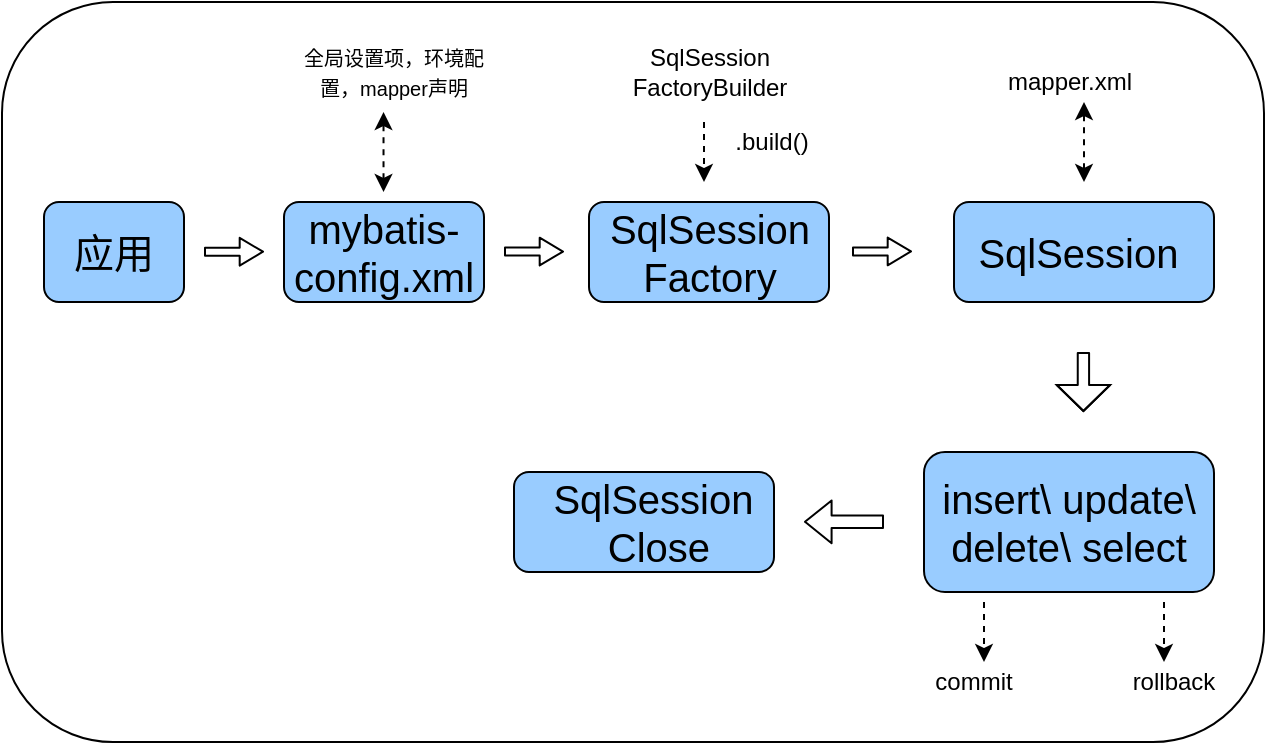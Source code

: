 <mxfile version="15.1.4" type="device"><diagram id="lXHh45mP-DWXKChQ6Gui" name="Page-1"><mxGraphModel dx="691" dy="322" grid="1" gridSize="10" guides="1" tooltips="1" connect="1" arrows="1" fold="1" page="1" pageScale="1" pageWidth="827" pageHeight="1169" math="0" shadow="0"><root><mxCell id="0"/><mxCell id="1" parent="0"/><mxCell id="DcXUUFnCQuTtGsdbbxIE-1" value="" style="rounded=1;whiteSpace=wrap;html=1;rotatable=0;" vertex="1" parent="1"><mxGeometry x="49" y="170" width="631" height="370" as="geometry"/></mxCell><mxCell id="DcXUUFnCQuTtGsdbbxIE-2" value="" style="rounded=1;whiteSpace=wrap;html=1;fillColor=#99CCFF;" vertex="1" parent="1"><mxGeometry x="70" y="270" width="70" height="50" as="geometry"/></mxCell><mxCell id="DcXUUFnCQuTtGsdbbxIE-3" value="&lt;font style=&quot;font-size: 20px&quot;&gt;应用&lt;/font&gt;" style="text;html=1;strokeColor=none;fillColor=none;align=center;verticalAlign=middle;whiteSpace=wrap;rounded=0;" vertex="1" parent="1"><mxGeometry x="80" y="285" width="50" height="20" as="geometry"/></mxCell><mxCell id="DcXUUFnCQuTtGsdbbxIE-4" value="" style="rounded=1;whiteSpace=wrap;html=1;fillColor=#99CCFF;" vertex="1" parent="1"><mxGeometry x="190" y="270" width="100" height="50" as="geometry"/></mxCell><mxCell id="DcXUUFnCQuTtGsdbbxIE-5" value="&lt;font style=&quot;font-size: 20px&quot;&gt;mybatis-config.xml&lt;/font&gt;" style="text;html=1;strokeColor=none;fillColor=none;align=center;verticalAlign=middle;whiteSpace=wrap;rounded=0;" vertex="1" parent="1"><mxGeometry x="220" y="285" width="40" height="20" as="geometry"/></mxCell><mxCell id="DcXUUFnCQuTtGsdbbxIE-6" value="" style="rounded=1;whiteSpace=wrap;html=1;fillColor=#99CCFF;" vertex="1" parent="1"><mxGeometry x="342.5" y="270" width="120" height="50" as="geometry"/></mxCell><mxCell id="DcXUUFnCQuTtGsdbbxIE-7" value="&lt;font style=&quot;font-size: 20px&quot;&gt;SqlSession Factory&lt;/font&gt;" style="text;html=1;strokeColor=none;fillColor=none;align=center;verticalAlign=middle;whiteSpace=wrap;rounded=0;" vertex="1" parent="1"><mxGeometry x="382.5" y="285" width="40" height="20" as="geometry"/></mxCell><mxCell id="DcXUUFnCQuTtGsdbbxIE-10" value="" style="rounded=1;whiteSpace=wrap;html=1;fillColor=#99CCFF;" vertex="1" parent="1"><mxGeometry x="525" y="270" width="130" height="50" as="geometry"/></mxCell><mxCell id="DcXUUFnCQuTtGsdbbxIE-13" value="" style="rounded=1;whiteSpace=wrap;html=1;fillColor=#99CCFF;" vertex="1" parent="1"><mxGeometry x="510" y="395" width="145" height="70" as="geometry"/></mxCell><mxCell id="DcXUUFnCQuTtGsdbbxIE-14" value="&lt;font style=&quot;font-size: 20px&quot;&gt;insert\ update\ delete\ select&lt;/font&gt;" style="text;html=1;strokeColor=none;fillColor=none;align=center;verticalAlign=middle;whiteSpace=wrap;rounded=0;" vertex="1" parent="1"><mxGeometry x="510" y="420" width="145" height="20" as="geometry"/></mxCell><mxCell id="DcXUUFnCQuTtGsdbbxIE-18" value="" style="rounded=1;whiteSpace=wrap;html=1;fillColor=#99CCFF;" vertex="1" parent="1"><mxGeometry x="305" y="405" width="130" height="50" as="geometry"/></mxCell><mxCell id="DcXUUFnCQuTtGsdbbxIE-9" value="&lt;font style=&quot;font-size: 20px&quot;&gt;SqlSession&amp;nbsp;&lt;br&gt;Close&lt;br&gt;&lt;/font&gt;" style="text;html=1;strokeColor=none;fillColor=none;align=center;verticalAlign=middle;whiteSpace=wrap;rounded=0;" vertex="1" parent="1"><mxGeometry x="320" y="420" width="115" height="20" as="geometry"/></mxCell><mxCell id="DcXUUFnCQuTtGsdbbxIE-22" value="" style="shape=flexArrow;endArrow=classic;html=1;endWidth=8.837;endSize=3.553;width=4.027;" edge="1" parent="1"><mxGeometry width="50" height="50" relative="1" as="geometry"><mxPoint x="150" y="294.86" as="sourcePoint"/><mxPoint x="180" y="294.86" as="targetPoint"/></mxGeometry></mxCell><mxCell id="DcXUUFnCQuTtGsdbbxIE-23" value="" style="shape=flexArrow;endArrow=classic;html=1;endWidth=8.837;endSize=3.553;width=4.027;" edge="1" parent="1"><mxGeometry width="50" height="50" relative="1" as="geometry"><mxPoint x="300" y="294.76" as="sourcePoint"/><mxPoint x="330" y="294.76" as="targetPoint"/></mxGeometry></mxCell><mxCell id="DcXUUFnCQuTtGsdbbxIE-24" value="&lt;font style=&quot;font-size: 20px&quot;&gt;SqlSession&amp;nbsp;&lt;/font&gt;" style="text;html=1;strokeColor=none;fillColor=none;align=center;verticalAlign=middle;whiteSpace=wrap;rounded=0;" vertex="1" parent="1"><mxGeometry x="560" y="285" width="60" height="20" as="geometry"/></mxCell><mxCell id="DcXUUFnCQuTtGsdbbxIE-25" value="" style="shape=flexArrow;endArrow=classic;html=1;endWidth=8.837;endSize=3.553;width=4.027;" edge="1" parent="1"><mxGeometry width="50" height="50" relative="1" as="geometry"><mxPoint x="474" y="294.71" as="sourcePoint"/><mxPoint x="504" y="294.71" as="targetPoint"/></mxGeometry></mxCell><mxCell id="DcXUUFnCQuTtGsdbbxIE-28" value="" style="shape=flexArrow;endArrow=classic;html=1;width=5.667;endSize=3.997;anchorPointDirection=0;" edge="1" parent="1"><mxGeometry width="50" height="50" relative="1" as="geometry"><mxPoint x="589.71" y="345" as="sourcePoint"/><mxPoint x="589.71" y="375" as="targetPoint"/><Array as="points"><mxPoint x="589.71" y="395"/></Array></mxGeometry></mxCell><mxCell id="DcXUUFnCQuTtGsdbbxIE-32" value="" style="shape=flexArrow;endArrow=classic;html=1;endWidth=14.125;endSize=4.098;width=6.258;" edge="1" parent="1"><mxGeometry width="50" height="50" relative="1" as="geometry"><mxPoint x="490" y="429.92" as="sourcePoint"/><mxPoint x="450" y="429.92" as="targetPoint"/></mxGeometry></mxCell><mxCell id="DcXUUFnCQuTtGsdbbxIE-33" value="SqlSession FactoryBuilder" style="text;html=1;strokeColor=none;fillColor=none;align=center;verticalAlign=middle;whiteSpace=wrap;rounded=0;" vertex="1" parent="1"><mxGeometry x="347.5" y="195" width="110" height="20" as="geometry"/></mxCell><mxCell id="DcXUUFnCQuTtGsdbbxIE-34" value="&lt;font style=&quot;font-size: 10px&quot;&gt;全局设置项，环境配置，mapper声明&lt;/font&gt;" style="text;html=1;strokeColor=none;fillColor=none;align=center;verticalAlign=middle;whiteSpace=wrap;rounded=0;" vertex="1" parent="1"><mxGeometry x="190" y="190" width="110" height="30" as="geometry"/></mxCell><mxCell id="DcXUUFnCQuTtGsdbbxIE-35" value="mapper.xml" style="text;html=1;strokeColor=none;fillColor=none;align=center;verticalAlign=middle;whiteSpace=wrap;rounded=0;" vertex="1" parent="1"><mxGeometry x="527.5" y="200" width="110" height="20" as="geometry"/></mxCell><mxCell id="DcXUUFnCQuTtGsdbbxIE-40" value="commit" style="text;html=1;strokeColor=none;fillColor=none;align=center;verticalAlign=middle;whiteSpace=wrap;rounded=0;" vertex="1" parent="1"><mxGeometry x="480" y="500" width="110" height="20" as="geometry"/></mxCell><mxCell id="DcXUUFnCQuTtGsdbbxIE-41" value="rollback" style="text;html=1;strokeColor=none;fillColor=none;align=center;verticalAlign=middle;whiteSpace=wrap;rounded=0;" vertex="1" parent="1"><mxGeometry x="580" y="500" width="110" height="20" as="geometry"/></mxCell><mxCell id="DcXUUFnCQuTtGsdbbxIE-42" value="" style="endArrow=classic;html=1;dashed=1;" edge="1" parent="1"><mxGeometry width="50" height="50" relative="1" as="geometry"><mxPoint x="630" y="470" as="sourcePoint"/><mxPoint x="630" y="500" as="targetPoint"/></mxGeometry></mxCell><mxCell id="DcXUUFnCQuTtGsdbbxIE-43" value="" style="endArrow=classic;html=1;dashed=1;" edge="1" parent="1"><mxGeometry width="50" height="50" relative="1" as="geometry"><mxPoint x="540" y="470" as="sourcePoint"/><mxPoint x="540" y="500" as="targetPoint"/></mxGeometry></mxCell><mxCell id="DcXUUFnCQuTtGsdbbxIE-45" value="" style="endArrow=classic;startArrow=classic;html=1;dashed=1;" edge="1" parent="1"><mxGeometry width="50" height="50" relative="1" as="geometry"><mxPoint x="239.76" y="265" as="sourcePoint"/><mxPoint x="239.76" y="225" as="targetPoint"/></mxGeometry></mxCell><mxCell id="DcXUUFnCQuTtGsdbbxIE-46" value="" style="endArrow=classic;html=1;dashed=1;" edge="1" parent="1"><mxGeometry width="50" height="50" relative="1" as="geometry"><mxPoint x="400" y="230" as="sourcePoint"/><mxPoint x="400" y="260" as="targetPoint"/></mxGeometry></mxCell><mxCell id="DcXUUFnCQuTtGsdbbxIE-47" value=".build()" style="text;html=1;strokeColor=none;fillColor=none;align=center;verticalAlign=middle;whiteSpace=wrap;rounded=0;" vertex="1" parent="1"><mxGeometry x="414" y="230" width="40" height="20" as="geometry"/></mxCell><mxCell id="DcXUUFnCQuTtGsdbbxIE-48" value="" style="endArrow=classic;startArrow=classic;html=1;dashed=1;" edge="1" parent="1"><mxGeometry width="50" height="50" relative="1" as="geometry"><mxPoint x="590" y="260" as="sourcePoint"/><mxPoint x="590" y="220" as="targetPoint"/></mxGeometry></mxCell></root></mxGraphModel></diagram></mxfile>